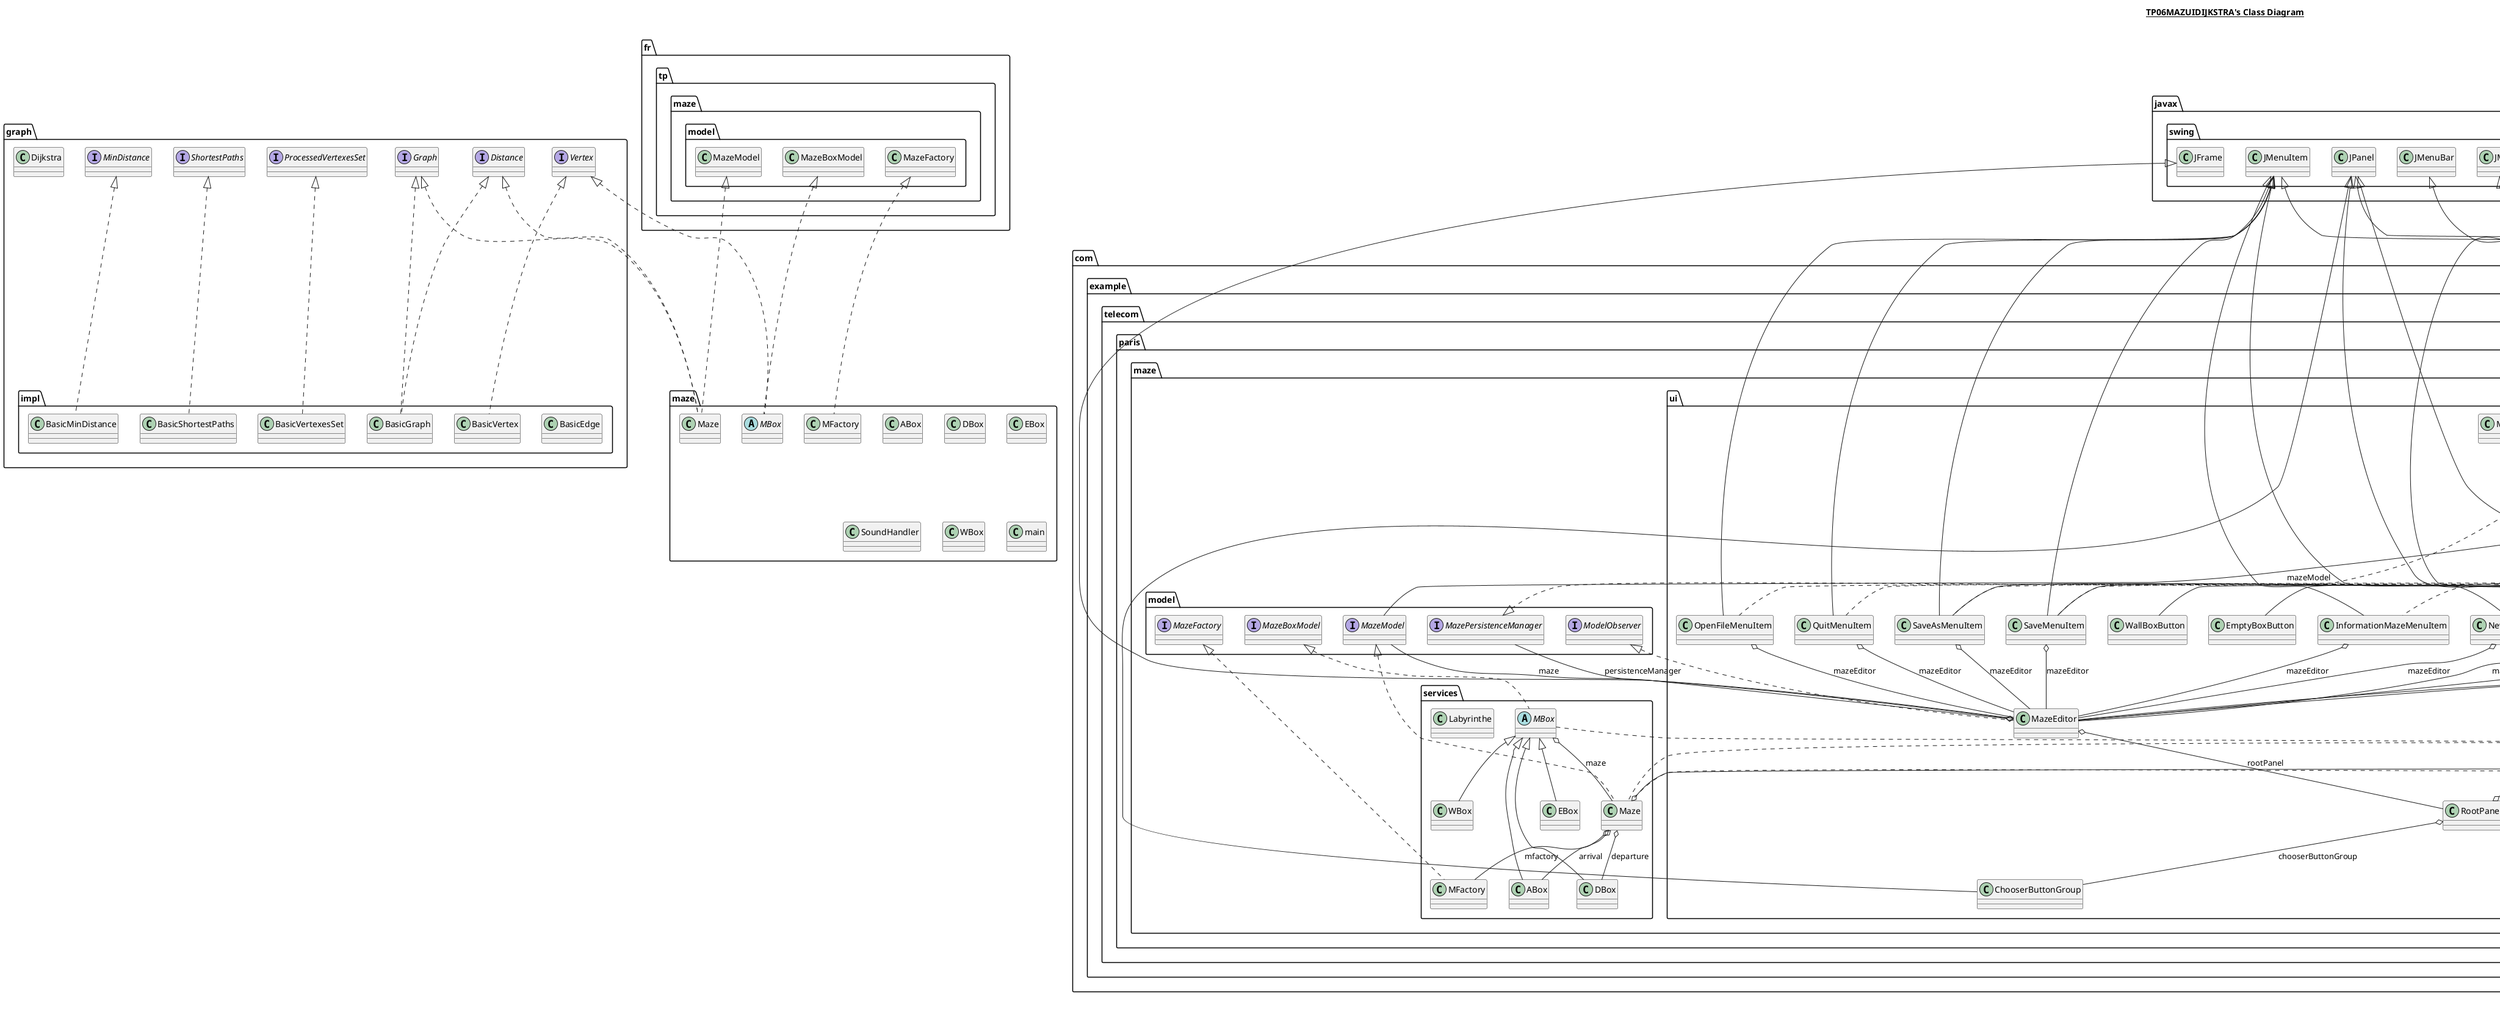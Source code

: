 @startuml

title __TP06MAZUIDIJKSTRA's Class Diagram__\n

  namespace com.example.telecom.paris.maze.graph {
    class com.example.telecom.paris.maze.graph.Dijkstra {
    }
  }
  

  namespace com.example.telecom.paris.maze.graph {
    interface com.example.telecom.paris.maze.graph.Distance {
    }
  }
  

  namespace com.example.telecom.paris.maze.graph {
    interface com.example.telecom.paris.maze.graph.Graph {
    }
  }
  

  namespace com.example.telecom.paris.maze.graph {
    interface com.example.telecom.paris.maze.graph.MinDistance {
    }
  }
  

  namespace com.example.telecom.paris.maze.graph {
    class com.example.telecom.paris.maze.graph.NotAdjacentVerticesException {
    }
  }
  

  namespace com.example.telecom.paris.maze.graph {
    interface com.example.telecom.paris.maze.graph.ProcessedVertexesSet {
    }
  }
  

  namespace com.example.telecom.paris.maze.graph {
    interface com.example.telecom.paris.maze.graph.ShortestPaths {
    }
  }
  

  namespace com.example.telecom.paris.maze.graph {
    interface com.example.telecom.paris.maze.graph.Vertex {
    }
  }
  

  namespace com.example.telecom.paris.maze.graph {
    namespace impl {
      class com.example.telecom.paris.maze.graph.impl.BasicEdge {
      }
    }
  }
  

  namespace com.example.telecom.paris.maze.graph {
    namespace impl {
      class com.example.telecom.paris.maze.graph.impl.BasicGraph {
      }
    }
  }
  

  namespace com.example.telecom.paris.maze.graph {
    namespace impl {
      class com.example.telecom.paris.maze.graph.impl.BasicMinDistance {
      }
    }
  }
  

  namespace com.example.telecom.paris.maze.graph {
    namespace impl {
      class com.example.telecom.paris.maze.graph.impl.BasicShortestPaths {
      }
    }
  }
  

  namespace com.example.telecom.paris.maze.graph {
    namespace impl {
      class com.example.telecom.paris.maze.graph.impl.BasicVertex {
      }
    }
  }
  

  namespace com.example.telecom.paris.maze.graph {
    namespace impl {
      class com.example.telecom.paris.maze.graph.impl.BasicVertexesSet {
      }
    }
  }
  

  namespace com.example.telecom.paris.maze.mazeReadingException {
    class com.example.telecom.paris.maze.mazeReadingException.MazeReadingException {
    }
  }
  

  namespace com.example.telecom.paris.maze.model {
    interface com.example.telecom.paris.maze.model.MazeBoxModel {
    }
  }
  

  namespace com.example.telecom.paris.maze.model {
    interface com.example.telecom.paris.maze.model.MazeFactory {
    }
  }
  

  namespace com.example.telecom.paris.maze.model {
    interface com.example.telecom.paris.maze.model.MazeModel {
    }
  }
  

  namespace com.example.telecom.paris.maze.model {
    interface com.example.telecom.paris.maze.model.MazePersistenceManager {
    }
  }
  

  namespace com.example.telecom.paris.maze.model {
    interface com.example.telecom.paris.maze.model.ModelObserver {
    }
  }
  

  namespace com.example.telecom.paris.maze.services {
    class com.example.telecom.paris.maze.services.ABox {
    }
  }
  

  namespace com.example.telecom.paris.maze.services {
    class com.example.telecom.paris.maze.services.DBox {
    }
  }
  

  namespace com.example.telecom.paris.maze.services {
    class com.example.telecom.paris.maze.services.EBox {
    }
  }
  

  namespace com.example.telecom.paris.maze.services {
    class com.example.telecom.paris.maze.services.Labyrinthe {
    }
  }
  

  namespace com.example.telecom.paris.maze.services {
    abstract class com.example.telecom.paris.maze.services.MBox {
    }
  }
  

  namespace com.example.telecom.paris.maze.services {
    class com.example.telecom.paris.maze.services.MFactory {
    }
  }
  

  namespace com.example.telecom.paris.maze.services {
    class com.example.telecom.paris.maze.services.Maze {
    }
  }
  

  namespace com.example.telecom.paris.maze.services {
    class com.example.telecom.paris.maze.services.WBox {
    }
  }
  

  namespace com.example.telecom.paris.maze.ui {
    abstract class com.example.telecom.paris.maze.ui.AbstractBoxTypeRadioButton {
    }
  }
  

  namespace com.example.telecom.paris.maze.ui {
    class com.example.telecom.paris.maze.ui.ArrivalBoxButton {
    }
  }
  

  namespace com.example.telecom.paris.maze.ui {
    class com.example.telecom.paris.maze.ui.BoxMouseAdapter {
    }
  }
  

  namespace com.example.telecom.paris.maze.ui {
    class com.example.telecom.paris.maze.ui.BoxPanel {
    }
  }
  

  namespace com.example.telecom.paris.maze.ui {
    class com.example.telecom.paris.maze.ui.ChooserButtonGroup {
    }
  }
  

  namespace com.example.telecom.paris.maze.ui {
    class com.example.telecom.paris.maze.ui.ClearMazeMenuItem {
    }
  }
  

  namespace com.example.telecom.paris.maze.ui {
    class com.example.telecom.paris.maze.ui.ClearShortestPathButton {
    }
  }
  

  namespace com.example.telecom.paris.maze.ui {
    class com.example.telecom.paris.maze.ui.DepartureBoxButton {
    }
  }
  

  namespace com.example.telecom.paris.maze.ui {
    class com.example.telecom.paris.maze.ui.DrawingMenuBar {
    }
  }
  

  namespace com.example.telecom.paris.maze.ui {
    class com.example.telecom.paris.maze.ui.EmptyBoxButton {
    }
  }
  

  namespace com.example.telecom.paris.maze.ui {
    class com.example.telecom.paris.maze.ui.FileMazePersistenceManager {
    }
  }
  

  namespace com.example.telecom.paris.maze.ui {
    class com.example.telecom.paris.maze.ui.FileMenu {
    }
  }
  

  namespace com.example.telecom.paris.maze.ui {
    class com.example.telecom.paris.maze.ui.InformationMazeMenuItem {
    }
  }
  

  namespace com.example.telecom.paris.maze.ui {
    class com.example.telecom.paris.maze.ui.MazeEditor {
    }
  }
  

  namespace com.example.telecom.paris.maze.ui {
    class com.example.telecom.paris.maze.ui.MazeMenu {
    }
  }
  

  namespace com.example.telecom.paris.maze.ui {
    class com.example.telecom.paris.maze.ui.MazePanel {
    }
  }
  

  namespace com.example.telecom.paris.maze.ui {
    class com.example.telecom.paris.maze.ui.NewMazeMenuItem {
    }
  }
  

  namespace com.example.telecom.paris.maze.ui {
    class com.example.telecom.paris.maze.ui.OpenFileMenuItem {
    }
  }
  

  namespace com.example.telecom.paris.maze.ui {
    class com.example.telecom.paris.maze.ui.QuitMenuItem {
    }
  }
  

  namespace com.example.telecom.paris.maze.ui {
    class com.example.telecom.paris.maze.ui.RootPanel {
    }
  }
  

  namespace com.example.telecom.paris.maze.ui {
    class com.example.telecom.paris.maze.ui.SaveAsMenuItem {
    }
  }
  

  namespace com.example.telecom.paris.maze.ui {
    class com.example.telecom.paris.maze.ui.SaveMenuItem {
    }
  }
  

  namespace com.example.telecom.paris.maze.ui {
    class com.example.telecom.paris.maze.ui.SolveMazeButton {
    }
  }
  

  namespace com.example.telecom.paris.maze.ui {
    class com.example.telecom.paris.maze.ui.WallBoxButton {
    }
  }
  

  namespace graph {
    class graph.Dijkstra {
    }
  }
  

  namespace graph {
    interface graph.Distance {
    }
  }
  

  namespace graph {
    interface graph.Graph {
    }
  }
  

  namespace graph {
    interface graph.MinDistance {
    }
  }
  

  namespace graph {
    interface graph.ProcessedVertexesSet {
    }
  }
  

  namespace graph {
    interface graph.ShortestPaths {
    }
  }
  

  namespace graph {
    interface graph.Vertex {
    }
  }
  

  namespace graph {
    namespace impl {
      class graph.impl.BasicEdge {
      }
    }
  }
  

  namespace graph {
    namespace impl {
      class graph.impl.BasicGraph {
      }
    }
  }
  

  namespace graph {
    namespace impl {
      class graph.impl.BasicMinDistance {
      }
    }
  }
  

  namespace graph {
    namespace impl {
      class graph.impl.BasicShortestPaths {
      }
    }
  }
  

  namespace graph {
    namespace impl {
      class graph.impl.BasicVertex {
      }
    }
  }
  

  namespace graph {
    namespace impl {
      class graph.impl.BasicVertexesSet {
      }
    }
  }
  

  namespace maze {
    class maze.ABox {
    }
  }
  

  namespace maze {
    class maze.DBox {
    }
  }
  

  namespace maze {
    class maze.EBox {
    }
  }
  

  namespace maze {
    abstract class maze.MBox {
    }
  }
  

  namespace maze {
    class maze.MFactory {
    }
  }
  

  namespace maze {
    class maze.Maze {
    }
  }
  

  namespace maze {
    class maze.SoundHandler {
    }
  }
  

  namespace maze {
    class maze.WBox {
    }
  }
  

  namespace maze {
    class maze.main {
    }
  }
  

  com.example.telecom.paris.maze.graph.impl.BasicEdge o-- com.example.telecom.paris.maze.graph.Vertex : vertex1
  com.example.telecom.paris.maze.graph.impl.BasicEdge o-- com.example.telecom.paris.maze.graph.Vertex : vertex2
  com.example.telecom.paris.maze.graph.impl.BasicGraph .up.|> com.example.telecom.paris.maze.graph.Distance
  com.example.telecom.paris.maze.graph.impl.BasicGraph .up.|> com.example.telecom.paris.maze.graph.Graph
  com.example.telecom.paris.maze.graph.impl.BasicMinDistance .up.|> com.example.telecom.paris.maze.graph.MinDistance
  com.example.telecom.paris.maze.graph.impl.BasicShortestPaths .up.|> com.example.telecom.paris.maze.graph.ShortestPaths
  com.example.telecom.paris.maze.graph.impl.BasicVertex .up.|> com.example.telecom.paris.maze.graph.Vertex
  com.example.telecom.paris.maze.graph.impl.BasicVertex o-- com.example.telecom.paris.maze.graph.Graph : graph
  com.example.telecom.paris.maze.graph.impl.BasicVertexesSet .up.|> com.example.telecom.paris.maze.graph.ProcessedVertexesSet
  com.example.telecom.paris.maze.services.ABox -up-|> com.example.telecom.paris.maze.services.MBox
  com.example.telecom.paris.maze.services.DBox -up-|> com.example.telecom.paris.maze.services.MBox
  com.example.telecom.paris.maze.services.EBox -up-|> com.example.telecom.paris.maze.services.MBox
  com.example.telecom.paris.maze.services.MBox .up.|> com.example.telecom.paris.maze.graph.Vertex
  com.example.telecom.paris.maze.services.MBox .up.|> com.example.telecom.paris.maze.model.MazeBoxModel
  com.example.telecom.paris.maze.services.MBox o-- com.example.telecom.paris.maze.services.Maze : maze
  com.example.telecom.paris.maze.services.MFactory .up.|> com.example.telecom.paris.maze.model.MazeFactory
  com.example.telecom.paris.maze.services.Maze .up.|> com.example.telecom.paris.maze.graph.Distance
  com.example.telecom.paris.maze.services.Maze .up.|> com.example.telecom.paris.maze.graph.Graph
  com.example.telecom.paris.maze.services.Maze .up.|> com.example.telecom.paris.maze.model.MazeModel
  com.example.telecom.paris.maze.services.Maze o-- com.example.telecom.paris.maze.services.ABox : arrival
  com.example.telecom.paris.maze.services.Maze o-- com.example.telecom.paris.maze.services.DBox : departure
  com.example.telecom.paris.maze.services.Maze o-- com.example.telecom.paris.maze.services.MFactory : mfactory
  com.example.telecom.paris.maze.services.Maze o-- com.example.telecom.paris.maze.graph.ShortestPaths : shortestPaths
  com.example.telecom.paris.maze.services.WBox -up-|> com.example.telecom.paris.maze.services.MBox
  com.example.telecom.paris.maze.ui.AbstractBoxTypeRadioButton .up.|> java.awt.event.ActionListener
  com.example.telecom.paris.maze.ui.AbstractBoxTypeRadioButton -up-|> javax.swing.JRadioButton
  com.example.telecom.paris.maze.ui.AbstractBoxTypeRadioButton o-- com.example.telecom.paris.maze.ui.MazePanel : mazePanel
  com.example.telecom.paris.maze.ui.ArrivalBoxButton .up.|> java.awt.event.ActionListener
  com.example.telecom.paris.maze.ui.ArrivalBoxButton -up-|> com.example.telecom.paris.maze.ui.AbstractBoxTypeRadioButton
  com.example.telecom.paris.maze.ui.BoxMouseAdapter -up-|> java.awt.event.MouseAdapter
  com.example.telecom.paris.maze.ui.BoxMouseAdapter o-- com.example.telecom.paris.maze.ui.BoxPanel : boxPanel
  com.example.telecom.paris.maze.ui.BoxPanel -up-|> javax.swing.JPanel
  com.example.telecom.paris.maze.ui.BoxPanel o-- com.example.telecom.paris.maze.model.MazeModel : mazeModel
  com.example.telecom.paris.maze.ui.ChooserButtonGroup -up-|> javax.swing.JPanel
  com.example.telecom.paris.maze.ui.ClearMazeMenuItem .up.|> java.awt.event.ActionListener
  com.example.telecom.paris.maze.ui.ClearMazeMenuItem -up-|> javax.swing.JMenuItem
  com.example.telecom.paris.maze.ui.ClearMazeMenuItem o-- com.example.telecom.paris.maze.ui.MazeEditor : mazeEditor
  com.example.telecom.paris.maze.ui.ClearShortestPathButton .up.|> java.awt.event.ActionListener
  com.example.telecom.paris.maze.ui.ClearShortestPathButton -up-|> javax.swing.JButton
  com.example.telecom.paris.maze.ui.ClearShortestPathButton o-- com.example.telecom.paris.maze.ui.MazeEditor : mazeEditor
  com.example.telecom.paris.maze.ui.DepartureBoxButton -up-|> com.example.telecom.paris.maze.ui.AbstractBoxTypeRadioButton
  com.example.telecom.paris.maze.ui.DrawingMenuBar -up-|> javax.swing.JMenuBar
  com.example.telecom.paris.maze.ui.DrawingMenuBar o-- com.example.telecom.paris.maze.ui.FileMenu : fileMenu
  com.example.telecom.paris.maze.ui.EmptyBoxButton -up-|> com.example.telecom.paris.maze.ui.AbstractBoxTypeRadioButton
  com.example.telecom.paris.maze.ui.FileMazePersistenceManager .up.|> com.example.telecom.paris.maze.model.MazePersistenceManager
  com.example.telecom.paris.maze.ui.FileMenu -up-|> javax.swing.JMenu
  com.example.telecom.paris.maze.ui.FileMenu o-- com.example.telecom.paris.maze.ui.SaveAsMenuItem : saveAsMenuItem
  com.example.telecom.paris.maze.ui.FileMenu o-- com.example.telecom.paris.maze.ui.SaveMenuItem : saveMenuItem
  com.example.telecom.paris.maze.ui.InformationMazeMenuItem .up.|> java.awt.event.ActionListener
  com.example.telecom.paris.maze.ui.InformationMazeMenuItem -up-|> javax.swing.JMenuItem
  com.example.telecom.paris.maze.ui.InformationMazeMenuItem o-- com.example.telecom.paris.maze.ui.MazeEditor : mazeEditor
  com.example.telecom.paris.maze.ui.MazeEditor .up.|> com.example.telecom.paris.maze.model.ModelObserver
  com.example.telecom.paris.maze.ui.MazeEditor -up-|> javax.swing.JFrame
  com.example.telecom.paris.maze.ui.MazeEditor o-- com.example.telecom.paris.maze.model.MazeModel : maze
  com.example.telecom.paris.maze.ui.MazeEditor o-- com.example.telecom.paris.maze.model.MazePersistenceManager : persistenceManager
  com.example.telecom.paris.maze.ui.MazeEditor o-- com.example.telecom.paris.maze.ui.RootPanel : rootPanel
  com.example.telecom.paris.maze.ui.MazeMenu -up-|> javax.swing.JMenu
  com.example.telecom.paris.maze.ui.MazePanel -up-|> javax.swing.JPanel
  com.example.telecom.paris.maze.ui.MazePanel o-- com.example.telecom.paris.maze.ui.MazeEditor : mazeEditor
  com.example.telecom.paris.maze.ui.MazePanel o-- com.example.telecom.paris.maze.ui.AbstractBoxTypeRadioButton : selectedBoxTypeButton
  com.example.telecom.paris.maze.ui.NewMazeMenuItem .up.|> java.awt.event.ActionListener
  com.example.telecom.paris.maze.ui.NewMazeMenuItem -up-|> javax.swing.JMenuItem
  com.example.telecom.paris.maze.ui.NewMazeMenuItem o-- com.example.telecom.paris.maze.ui.MazeEditor : mazeEditor
  com.example.telecom.paris.maze.ui.OpenFileMenuItem .up.|> java.awt.event.ActionListener
  com.example.telecom.paris.maze.ui.OpenFileMenuItem -up-|> javax.swing.JMenuItem
  com.example.telecom.paris.maze.ui.OpenFileMenuItem o-- com.example.telecom.paris.maze.ui.MazeEditor : mazeEditor
  com.example.telecom.paris.maze.ui.QuitMenuItem .up.|> java.awt.event.ActionListener
  com.example.telecom.paris.maze.ui.QuitMenuItem -up-|> javax.swing.JMenuItem
  com.example.telecom.paris.maze.ui.QuitMenuItem o-- com.example.telecom.paris.maze.ui.MazeEditor : mazeEditor
  com.example.telecom.paris.maze.ui.RootPanel -up-|> javax.swing.JPanel
  com.example.telecom.paris.maze.ui.RootPanel o-- com.example.telecom.paris.maze.ui.ChooserButtonGroup : chooserButtonGroup
  com.example.telecom.paris.maze.ui.RootPanel o-- com.example.telecom.paris.maze.ui.MazePanel : mazePanel
  com.example.telecom.paris.maze.ui.SaveAsMenuItem .up.|> java.awt.event.ActionListener
  com.example.telecom.paris.maze.ui.SaveAsMenuItem -up-|> javax.swing.JMenuItem
  com.example.telecom.paris.maze.ui.SaveAsMenuItem o-- com.example.telecom.paris.maze.ui.MazeEditor : mazeEditor
  com.example.telecom.paris.maze.ui.SaveMenuItem .up.|> java.awt.event.ActionListener
  com.example.telecom.paris.maze.ui.SaveMenuItem -up-|> javax.swing.JMenuItem
  com.example.telecom.paris.maze.ui.SaveMenuItem o-- com.example.telecom.paris.maze.ui.MazeEditor : mazeEditor
  com.example.telecom.paris.maze.ui.SolveMazeButton .up.|> java.awt.event.ActionListener
  com.example.telecom.paris.maze.ui.SolveMazeButton -up-|> javax.swing.JButton
  com.example.telecom.paris.maze.ui.SolveMazeButton o-- com.example.telecom.paris.maze.ui.MazeEditor : mazeEditor
  com.example.telecom.paris.maze.ui.WallBoxButton -up-|> com.example.telecom.paris.maze.ui.AbstractBoxTypeRadioButton
  graph.impl.BasicGraph .up.|> graph.Distance
  graph.impl.BasicGraph .up.|> graph.Graph
  graph.impl.BasicMinDistance .up.|> graph.MinDistance
  graph.impl.BasicShortestPaths .up.|> graph.ShortestPaths
  graph.impl.BasicVertex .up.|> graph.Vertex
  graph.impl.BasicVertexesSet .up.|> graph.ProcessedVertexesSet
  maze.MBox .up.|> fr.tp.maze.model.MazeBoxModel
  maze.MBox .up.|> graph.Vertex
  maze.MFactory .up.|> fr.tp.maze.model.MazeFactory
  maze.Maze .up.|> fr.tp.maze.model.MazeModel
  maze.Maze .up.|> graph.Distance
  maze.Maze .up.|> graph.Graph


right footer


PlantUML diagram generated by SketchIt! (https://bitbucket.org/pmesmeur/sketch.it)
For more information about this tool, please contact philippe.mesmeur@gmail.com
endfooter

@enduml
